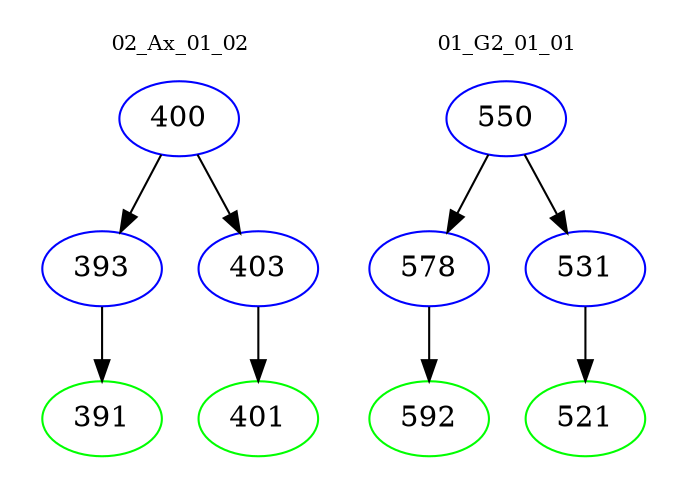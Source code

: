 digraph{
subgraph cluster_0 {
color = white
label = "02_Ax_01_02";
fontsize=10;
T0_400 [label="400", color="blue"]
T0_400 -> T0_393 [color="black"]
T0_393 [label="393", color="blue"]
T0_393 -> T0_391 [color="black"]
T0_391 [label="391", color="green"]
T0_400 -> T0_403 [color="black"]
T0_403 [label="403", color="blue"]
T0_403 -> T0_401 [color="black"]
T0_401 [label="401", color="green"]
}
subgraph cluster_1 {
color = white
label = "01_G2_01_01";
fontsize=10;
T1_550 [label="550", color="blue"]
T1_550 -> T1_578 [color="black"]
T1_578 [label="578", color="blue"]
T1_578 -> T1_592 [color="black"]
T1_592 [label="592", color="green"]
T1_550 -> T1_531 [color="black"]
T1_531 [label="531", color="blue"]
T1_531 -> T1_521 [color="black"]
T1_521 [label="521", color="green"]
}
}
